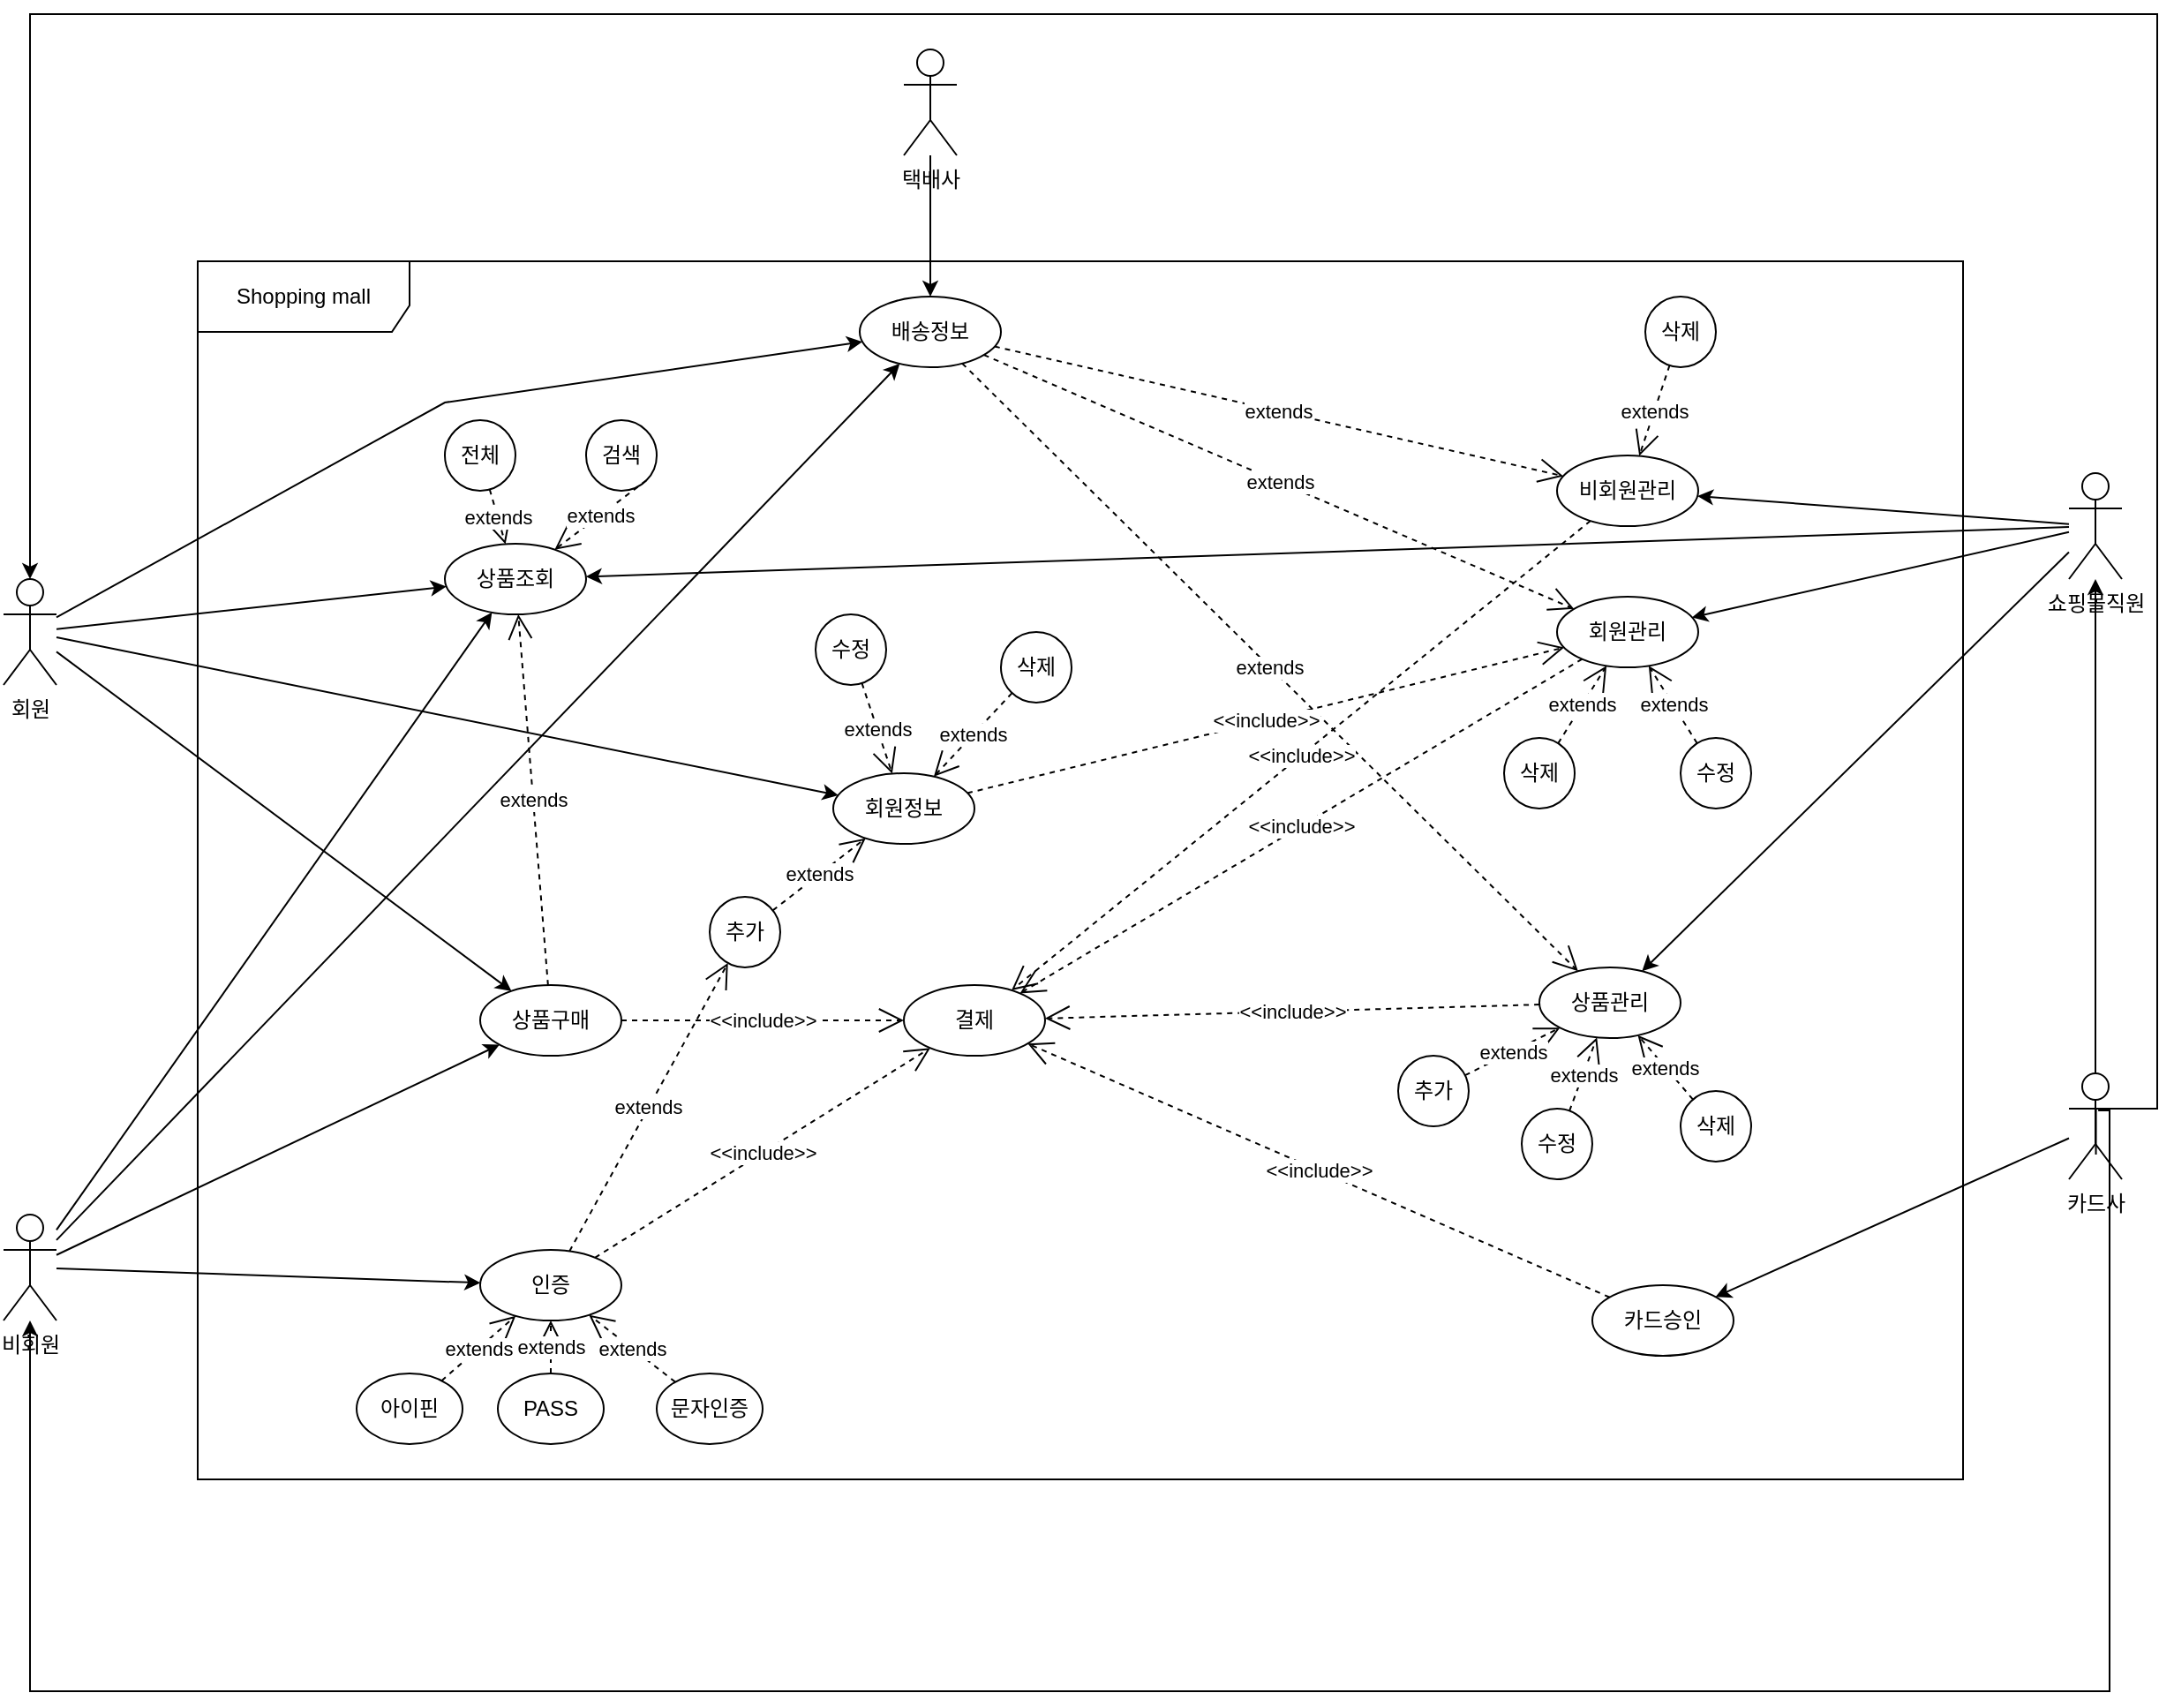 <mxfile version="20.5.3" type="device"><diagram id="Lf80H-D8KRPeW_UHFNYf" name="페이지-1"><mxGraphModel dx="1635" dy="866" grid="1" gridSize="10" guides="1" tooltips="1" connect="1" arrows="1" fold="1" page="1" pageScale="1" pageWidth="3300" pageHeight="4681" math="0" shadow="0"><root><mxCell id="0"/><mxCell id="1" parent="0"/><mxCell id="bWgFRr3RfkX0s6qy6lkw-1" value="Shopping mall" style="shape=umlFrame;whiteSpace=wrap;html=1;width=120;height=40;" vertex="1" parent="1"><mxGeometry x="720" y="680" width="1000" height="690" as="geometry"/></mxCell><mxCell id="bWgFRr3RfkX0s6qy6lkw-47" style="edgeStyle=none;rounded=0;orthogonalLoop=1;jettySize=auto;html=1;" edge="1" parent="1" source="bWgFRr3RfkX0s6qy6lkw-2" target="bWgFRr3RfkX0s6qy6lkw-31"><mxGeometry relative="1" as="geometry"/></mxCell><mxCell id="bWgFRr3RfkX0s6qy6lkw-59" style="edgeStyle=none;rounded=0;orthogonalLoop=1;jettySize=auto;html=1;" edge="1" parent="1" source="bWgFRr3RfkX0s6qy6lkw-2" target="bWgFRr3RfkX0s6qy6lkw-38"><mxGeometry relative="1" as="geometry"/></mxCell><mxCell id="bWgFRr3RfkX0s6qy6lkw-78" style="edgeStyle=none;rounded=0;orthogonalLoop=1;jettySize=auto;html=1;" edge="1" parent="1" source="bWgFRr3RfkX0s6qy6lkw-2" target="bWgFRr3RfkX0s6qy6lkw-77"><mxGeometry relative="1" as="geometry"/></mxCell><mxCell id="bWgFRr3RfkX0s6qy6lkw-113" style="edgeStyle=orthogonalEdgeStyle;rounded=0;orthogonalLoop=1;jettySize=auto;html=1;entryX=0.509;entryY=0.767;entryDx=0;entryDy=0;entryPerimeter=0;startArrow=classic;startFill=1;endArrow=none;endFill=0;" edge="1" parent="1" source="bWgFRr3RfkX0s6qy6lkw-2" target="bWgFRr3RfkX0s6qy6lkw-13"><mxGeometry relative="1" as="geometry"><Array as="points"><mxPoint x="625" y="540"/><mxPoint x="1830" y="540"/><mxPoint x="1830" y="1160"/><mxPoint x="1795" y="1160"/></Array></mxGeometry></mxCell><mxCell id="bWgFRr3RfkX0s6qy6lkw-116" style="rounded=0;orthogonalLoop=1;jettySize=auto;html=1;startArrow=none;startFill=0;endArrow=classic;endFill=1;" edge="1" parent="1" source="bWgFRr3RfkX0s6qy6lkw-2" target="bWgFRr3RfkX0s6qy6lkw-17"><mxGeometry relative="1" as="geometry"><Array as="points"><mxPoint x="860" y="760"/></Array></mxGeometry></mxCell><mxCell id="bWgFRr3RfkX0s6qy6lkw-2" value="회원" style="shape=umlActor;verticalLabelPosition=bottom;verticalAlign=top;html=1;" vertex="1" parent="1"><mxGeometry x="610" y="860" width="30" height="60" as="geometry"/></mxCell><mxCell id="bWgFRr3RfkX0s6qy6lkw-24" style="edgeStyle=none;rounded=0;orthogonalLoop=1;jettySize=auto;html=1;" edge="1" parent="1" source="bWgFRr3RfkX0s6qy6lkw-3" target="bWgFRr3RfkX0s6qy6lkw-21"><mxGeometry relative="1" as="geometry"/></mxCell><mxCell id="bWgFRr3RfkX0s6qy6lkw-46" style="edgeStyle=none;rounded=0;orthogonalLoop=1;jettySize=auto;html=1;" edge="1" parent="1" source="bWgFRr3RfkX0s6qy6lkw-3" target="bWgFRr3RfkX0s6qy6lkw-31"><mxGeometry relative="1" as="geometry"/></mxCell><mxCell id="bWgFRr3RfkX0s6qy6lkw-53" style="edgeStyle=none;rounded=0;orthogonalLoop=1;jettySize=auto;html=1;" edge="1" parent="1" source="bWgFRr3RfkX0s6qy6lkw-3" target="bWgFRr3RfkX0s6qy6lkw-38"><mxGeometry relative="1" as="geometry"/></mxCell><mxCell id="bWgFRr3RfkX0s6qy6lkw-109" style="edgeStyle=orthogonalEdgeStyle;rounded=0;orthogonalLoop=1;jettySize=auto;html=1;entryX=0.552;entryY=0.35;entryDx=0;entryDy=0;entryPerimeter=0;startArrow=classic;startFill=1;endArrow=none;endFill=0;" edge="1" parent="1" source="bWgFRr3RfkX0s6qy6lkw-3" target="bWgFRr3RfkX0s6qy6lkw-13"><mxGeometry relative="1" as="geometry"><Array as="points"><mxPoint x="625" y="1490"/><mxPoint x="1803" y="1490"/><mxPoint x="1803" y="1161"/></Array></mxGeometry></mxCell><mxCell id="bWgFRr3RfkX0s6qy6lkw-117" style="edgeStyle=none;rounded=0;orthogonalLoop=1;jettySize=auto;html=1;startArrow=none;startFill=0;endArrow=classic;endFill=1;" edge="1" parent="1" source="bWgFRr3RfkX0s6qy6lkw-3" target="bWgFRr3RfkX0s6qy6lkw-17"><mxGeometry relative="1" as="geometry"><Array as="points"/></mxGeometry></mxCell><mxCell id="bWgFRr3RfkX0s6qy6lkw-3" value="비회원" style="shape=umlActor;verticalLabelPosition=bottom;verticalAlign=top;html=1;" vertex="1" parent="1"><mxGeometry x="610" y="1220" width="30" height="60" as="geometry"/></mxCell><mxCell id="bWgFRr3RfkX0s6qy6lkw-5" value="회원관리" style="ellipse;whiteSpace=wrap;html=1;" vertex="1" parent="1"><mxGeometry x="1490" y="870" width="80" height="40" as="geometry"/></mxCell><mxCell id="bWgFRr3RfkX0s6qy6lkw-6" value="결제" style="ellipse;whiteSpace=wrap;html=1;" vertex="1" parent="1"><mxGeometry x="1120" y="1090" width="80" height="40" as="geometry"/></mxCell><mxCell id="bWgFRr3RfkX0s6qy6lkw-12" value="카드승인" style="ellipse;whiteSpace=wrap;html=1;" vertex="1" parent="1"><mxGeometry x="1510" y="1260" width="80" height="40" as="geometry"/></mxCell><mxCell id="bWgFRr3RfkX0s6qy6lkw-37" style="edgeStyle=none;rounded=0;orthogonalLoop=1;jettySize=auto;html=1;" edge="1" parent="1" source="bWgFRr3RfkX0s6qy6lkw-13" target="bWgFRr3RfkX0s6qy6lkw-12"><mxGeometry relative="1" as="geometry"/></mxCell><mxCell id="bWgFRr3RfkX0s6qy6lkw-107" style="edgeStyle=none;rounded=0;orthogonalLoop=1;jettySize=auto;html=1;" edge="1" parent="1" source="bWgFRr3RfkX0s6qy6lkw-13" target="bWgFRr3RfkX0s6qy6lkw-14"><mxGeometry relative="1" as="geometry"/></mxCell><mxCell id="bWgFRr3RfkX0s6qy6lkw-13" value="카드사" style="shape=umlActor;verticalLabelPosition=bottom;verticalAlign=top;html=1;" vertex="1" parent="1"><mxGeometry x="1780" y="1140" width="30" height="60" as="geometry"/></mxCell><mxCell id="bWgFRr3RfkX0s6qy6lkw-35" style="edgeStyle=none;rounded=0;orthogonalLoop=1;jettySize=auto;html=1;" edge="1" parent="1" source="bWgFRr3RfkX0s6qy6lkw-14" target="bWgFRr3RfkX0s6qy6lkw-5"><mxGeometry relative="1" as="geometry"/></mxCell><mxCell id="bWgFRr3RfkX0s6qy6lkw-36" style="edgeStyle=none;rounded=0;orthogonalLoop=1;jettySize=auto;html=1;" edge="1" parent="1" source="bWgFRr3RfkX0s6qy6lkw-14" target="bWgFRr3RfkX0s6qy6lkw-15"><mxGeometry relative="1" as="geometry"/></mxCell><mxCell id="bWgFRr3RfkX0s6qy6lkw-44" style="edgeStyle=none;rounded=0;orthogonalLoop=1;jettySize=auto;html=1;" edge="1" parent="1" source="bWgFRr3RfkX0s6qy6lkw-14" target="bWgFRr3RfkX0s6qy6lkw-31"><mxGeometry relative="1" as="geometry"/></mxCell><mxCell id="bWgFRr3RfkX0s6qy6lkw-61" style="edgeStyle=none;rounded=0;orthogonalLoop=1;jettySize=auto;html=1;" edge="1" parent="1" source="bWgFRr3RfkX0s6qy6lkw-14" target="bWgFRr3RfkX0s6qy6lkw-60"><mxGeometry relative="1" as="geometry"/></mxCell><mxCell id="bWgFRr3RfkX0s6qy6lkw-14" value="쇼핑몰직원" style="shape=umlActor;verticalLabelPosition=bottom;verticalAlign=top;html=1;" vertex="1" parent="1"><mxGeometry x="1780" y="800" width="30" height="60" as="geometry"/></mxCell><mxCell id="bWgFRr3RfkX0s6qy6lkw-15" value="상품관리" style="ellipse;whiteSpace=wrap;html=1;" vertex="1" parent="1"><mxGeometry x="1480" y="1080" width="80" height="40" as="geometry"/></mxCell><mxCell id="bWgFRr3RfkX0s6qy6lkw-17" value="배송정보" style="ellipse;whiteSpace=wrap;html=1;" vertex="1" parent="1"><mxGeometry x="1095" y="700" width="80" height="40" as="geometry"/></mxCell><mxCell id="bWgFRr3RfkX0s6qy6lkw-27" style="edgeStyle=none;rounded=0;orthogonalLoop=1;jettySize=auto;html=1;" edge="1" parent="1" source="bWgFRr3RfkX0s6qy6lkw-20" target="bWgFRr3RfkX0s6qy6lkw-17"><mxGeometry relative="1" as="geometry"/></mxCell><mxCell id="bWgFRr3RfkX0s6qy6lkw-20" value="택배사" style="shape=umlActor;verticalLabelPosition=bottom;verticalAlign=top;html=1;" vertex="1" parent="1"><mxGeometry x="1120" y="560" width="30" height="60" as="geometry"/></mxCell><mxCell id="bWgFRr3RfkX0s6qy6lkw-21" value="인증" style="ellipse;whiteSpace=wrap;html=1;" vertex="1" parent="1"><mxGeometry x="880" y="1240" width="80" height="40" as="geometry"/></mxCell><mxCell id="bWgFRr3RfkX0s6qy6lkw-31" value="상품조회" style="ellipse;whiteSpace=wrap;html=1;" vertex="1" parent="1"><mxGeometry x="860" y="840" width="80" height="40" as="geometry"/></mxCell><mxCell id="bWgFRr3RfkX0s6qy6lkw-38" value="상품구매" style="ellipse;whiteSpace=wrap;html=1;" vertex="1" parent="1"><mxGeometry x="880" y="1090" width="80" height="40" as="geometry"/></mxCell><mxCell id="bWgFRr3RfkX0s6qy6lkw-40" value="extends" style="endArrow=open;endSize=12;dashed=1;html=1;rounded=0;" edge="1" parent="1" source="bWgFRr3RfkX0s6qy6lkw-38" target="bWgFRr3RfkX0s6qy6lkw-31"><mxGeometry width="160" relative="1" as="geometry"><mxPoint x="1130" y="1150" as="sourcePoint"/><mxPoint x="1290" y="1150" as="targetPoint"/></mxGeometry></mxCell><mxCell id="bWgFRr3RfkX0s6qy6lkw-42" value="&amp;lt;&amp;lt;include&amp;gt;&amp;gt;" style="endArrow=open;endSize=12;dashed=1;html=1;rounded=0;" edge="1" parent="1" source="bWgFRr3RfkX0s6qy6lkw-38" target="bWgFRr3RfkX0s6qy6lkw-6"><mxGeometry width="160" relative="1" as="geometry"><mxPoint x="1130" y="1150" as="sourcePoint"/><mxPoint x="1290" y="1150" as="targetPoint"/></mxGeometry></mxCell><mxCell id="bWgFRr3RfkX0s6qy6lkw-45" value="&amp;lt;&amp;lt;include&amp;gt;&amp;gt;" style="endArrow=open;endSize=12;dashed=1;html=1;rounded=0;" edge="1" parent="1" source="bWgFRr3RfkX0s6qy6lkw-5" target="bWgFRr3RfkX0s6qy6lkw-6"><mxGeometry width="160" relative="1" as="geometry"><mxPoint x="1130" y="1150" as="sourcePoint"/><mxPoint x="1290" y="1150" as="targetPoint"/></mxGeometry></mxCell><mxCell id="bWgFRr3RfkX0s6qy6lkw-54" value="&amp;lt;&amp;lt;include&amp;gt;&amp;gt;" style="endArrow=open;endSize=12;dashed=1;html=1;rounded=0;" edge="1" parent="1" source="bWgFRr3RfkX0s6qy6lkw-21" target="bWgFRr3RfkX0s6qy6lkw-6"><mxGeometry width="160" relative="1" as="geometry"><mxPoint x="1130" y="1150" as="sourcePoint"/><mxPoint x="1290" y="1150" as="targetPoint"/></mxGeometry></mxCell><mxCell id="bWgFRr3RfkX0s6qy6lkw-55" value="&amp;lt;&amp;lt;include&amp;gt;&amp;gt;" style="endArrow=open;endSize=12;dashed=1;html=1;rounded=0;" edge="1" parent="1" source="bWgFRr3RfkX0s6qy6lkw-15" target="bWgFRr3RfkX0s6qy6lkw-6"><mxGeometry width="160" relative="1" as="geometry"><mxPoint x="1130" y="1150" as="sourcePoint"/><mxPoint x="1290" y="1150" as="targetPoint"/></mxGeometry></mxCell><mxCell id="bWgFRr3RfkX0s6qy6lkw-56" value="&amp;lt;&amp;lt;include&amp;gt;&amp;gt;" style="endArrow=open;endSize=12;dashed=1;html=1;rounded=0;" edge="1" parent="1" source="bWgFRr3RfkX0s6qy6lkw-12" target="bWgFRr3RfkX0s6qy6lkw-6"><mxGeometry width="160" relative="1" as="geometry"><mxPoint x="1130" y="1150" as="sourcePoint"/><mxPoint x="1290" y="1150" as="targetPoint"/></mxGeometry></mxCell><mxCell id="bWgFRr3RfkX0s6qy6lkw-57" value="extends" style="endArrow=open;endSize=12;dashed=1;html=1;rounded=0;" edge="1" parent="1" source="bWgFRr3RfkX0s6qy6lkw-17" target="bWgFRr3RfkX0s6qy6lkw-5"><mxGeometry width="160" relative="1" as="geometry"><mxPoint x="1130" y="970" as="sourcePoint"/><mxPoint x="1290" y="970" as="targetPoint"/></mxGeometry></mxCell><mxCell id="bWgFRr3RfkX0s6qy6lkw-58" value="extends" style="endArrow=open;endSize=12;dashed=1;html=1;rounded=0;" edge="1" parent="1" source="bWgFRr3RfkX0s6qy6lkw-17" target="bWgFRr3RfkX0s6qy6lkw-15"><mxGeometry width="160" relative="1" as="geometry"><mxPoint x="1130" y="970" as="sourcePoint"/><mxPoint x="1290" y="970" as="targetPoint"/></mxGeometry></mxCell><mxCell id="bWgFRr3RfkX0s6qy6lkw-60" value="비회원관리" style="ellipse;whiteSpace=wrap;html=1;" vertex="1" parent="1"><mxGeometry x="1490" y="790" width="80" height="40" as="geometry"/></mxCell><mxCell id="bWgFRr3RfkX0s6qy6lkw-62" value="extends" style="endArrow=open;endSize=12;dashed=1;html=1;rounded=0;" edge="1" parent="1" source="bWgFRr3RfkX0s6qy6lkw-17" target="bWgFRr3RfkX0s6qy6lkw-60"><mxGeometry width="160" relative="1" as="geometry"><mxPoint x="1130" y="1090" as="sourcePoint"/><mxPoint x="1290" y="1090" as="targetPoint"/></mxGeometry></mxCell><mxCell id="bWgFRr3RfkX0s6qy6lkw-63" value="&amp;lt;&amp;lt;include&amp;gt;&amp;gt;" style="endArrow=open;endSize=12;dashed=1;html=1;rounded=0;" edge="1" parent="1" source="bWgFRr3RfkX0s6qy6lkw-60" target="bWgFRr3RfkX0s6qy6lkw-6"><mxGeometry width="160" relative="1" as="geometry"><mxPoint x="1130" y="1090" as="sourcePoint"/><mxPoint x="1290" y="1090" as="targetPoint"/></mxGeometry></mxCell><mxCell id="bWgFRr3RfkX0s6qy6lkw-67" value="전체" style="ellipse;whiteSpace=wrap;html=1;" vertex="1" parent="1"><mxGeometry x="860" y="770" width="40" height="40" as="geometry"/></mxCell><mxCell id="bWgFRr3RfkX0s6qy6lkw-69" value="검색" style="ellipse;whiteSpace=wrap;html=1;" vertex="1" parent="1"><mxGeometry x="940" y="770" width="40" height="40" as="geometry"/></mxCell><mxCell id="bWgFRr3RfkX0s6qy6lkw-75" value="extends" style="endArrow=open;endSize=12;dashed=1;html=1;rounded=0;" edge="1" parent="1" source="bWgFRr3RfkX0s6qy6lkw-67" target="bWgFRr3RfkX0s6qy6lkw-31"><mxGeometry width="160" relative="1" as="geometry"><mxPoint x="1010" y="950" as="sourcePoint"/><mxPoint x="1100" y="978" as="targetPoint"/></mxGeometry></mxCell><mxCell id="bWgFRr3RfkX0s6qy6lkw-76" value="extends" style="endArrow=open;endSize=12;dashed=1;html=1;rounded=0;exitX=1;exitY=1;exitDx=0;exitDy=0;" edge="1" parent="1" source="bWgFRr3RfkX0s6qy6lkw-69" target="bWgFRr3RfkX0s6qy6lkw-31"><mxGeometry width="160" relative="1" as="geometry"><mxPoint x="1120" y="930" as="sourcePoint"/><mxPoint x="1280" y="930" as="targetPoint"/></mxGeometry></mxCell><mxCell id="bWgFRr3RfkX0s6qy6lkw-77" value="회원정보" style="ellipse;whiteSpace=wrap;html=1;" vertex="1" parent="1"><mxGeometry x="1080" y="970" width="80" height="40" as="geometry"/></mxCell><mxCell id="bWgFRr3RfkX0s6qy6lkw-79" value="&amp;lt;&amp;lt;include&amp;gt;&amp;gt;" style="endArrow=open;endSize=12;dashed=1;html=1;rounded=0;" edge="1" parent="1" source="bWgFRr3RfkX0s6qy6lkw-77" target="bWgFRr3RfkX0s6qy6lkw-5"><mxGeometry width="160" relative="1" as="geometry"><mxPoint x="1120" y="1040" as="sourcePoint"/><mxPoint x="1280" y="1040" as="targetPoint"/></mxGeometry></mxCell><mxCell id="bWgFRr3RfkX0s6qy6lkw-80" value="수정" style="ellipse;whiteSpace=wrap;html=1;" vertex="1" parent="1"><mxGeometry x="1070" y="880" width="40" height="40" as="geometry"/></mxCell><mxCell id="bWgFRr3RfkX0s6qy6lkw-81" value="삭제" style="ellipse;whiteSpace=wrap;html=1;" vertex="1" parent="1"><mxGeometry x="1175" y="890" width="40" height="40" as="geometry"/></mxCell><mxCell id="bWgFRr3RfkX0s6qy6lkw-82" value="extends" style="endArrow=open;endSize=12;dashed=1;html=1;rounded=0;" edge="1" parent="1" source="bWgFRr3RfkX0s6qy6lkw-80" target="bWgFRr3RfkX0s6qy6lkw-77"><mxGeometry width="160" relative="1" as="geometry"><mxPoint x="1120" y="1040" as="sourcePoint"/><mxPoint x="1280" y="1040" as="targetPoint"/></mxGeometry></mxCell><mxCell id="bWgFRr3RfkX0s6qy6lkw-83" value="extends" style="endArrow=open;endSize=12;dashed=1;html=1;rounded=0;" edge="1" parent="1" source="bWgFRr3RfkX0s6qy6lkw-81" target="bWgFRr3RfkX0s6qy6lkw-77"><mxGeometry width="160" relative="1" as="geometry"><mxPoint x="1120" y="1040" as="sourcePoint"/><mxPoint x="1280" y="1040" as="targetPoint"/></mxGeometry></mxCell><mxCell id="bWgFRr3RfkX0s6qy6lkw-84" value="추가" style="ellipse;whiteSpace=wrap;html=1;" vertex="1" parent="1"><mxGeometry x="1010" y="1040" width="40" height="40" as="geometry"/></mxCell><mxCell id="bWgFRr3RfkX0s6qy6lkw-85" value="extends" style="endArrow=open;endSize=12;dashed=1;html=1;rounded=0;" edge="1" parent="1" source="bWgFRr3RfkX0s6qy6lkw-84" target="bWgFRr3RfkX0s6qy6lkw-77"><mxGeometry width="160" relative="1" as="geometry"><mxPoint x="1120" y="1040" as="sourcePoint"/><mxPoint x="1280" y="1040" as="targetPoint"/></mxGeometry></mxCell><mxCell id="bWgFRr3RfkX0s6qy6lkw-88" value="삭제" style="ellipse;whiteSpace=wrap;html=1;" vertex="1" parent="1"><mxGeometry x="1460" y="950" width="40" height="40" as="geometry"/></mxCell><mxCell id="bWgFRr3RfkX0s6qy6lkw-89" value="수정" style="ellipse;whiteSpace=wrap;html=1;" vertex="1" parent="1"><mxGeometry x="1560" y="950" width="40" height="40" as="geometry"/></mxCell><mxCell id="bWgFRr3RfkX0s6qy6lkw-90" value="extends" style="endArrow=open;endSize=12;dashed=1;html=1;rounded=0;" edge="1" parent="1" source="bWgFRr3RfkX0s6qy6lkw-88" target="bWgFRr3RfkX0s6qy6lkw-5"><mxGeometry width="160" relative="1" as="geometry"><mxPoint x="1120" y="1040" as="sourcePoint"/><mxPoint x="1280" y="1040" as="targetPoint"/></mxGeometry></mxCell><mxCell id="bWgFRr3RfkX0s6qy6lkw-91" value="extends" style="endArrow=open;endSize=12;dashed=1;html=1;rounded=0;" edge="1" parent="1" source="bWgFRr3RfkX0s6qy6lkw-89" target="bWgFRr3RfkX0s6qy6lkw-5"><mxGeometry width="160" relative="1" as="geometry"><mxPoint x="1120" y="1040" as="sourcePoint"/><mxPoint x="1280" y="1040" as="targetPoint"/></mxGeometry></mxCell><mxCell id="bWgFRr3RfkX0s6qy6lkw-92" value="삭제" style="ellipse;whiteSpace=wrap;html=1;" vertex="1" parent="1"><mxGeometry x="1540" y="700" width="40" height="40" as="geometry"/></mxCell><mxCell id="bWgFRr3RfkX0s6qy6lkw-93" value="extends" style="endArrow=open;endSize=12;dashed=1;html=1;rounded=0;" edge="1" parent="1" source="bWgFRr3RfkX0s6qy6lkw-92" target="bWgFRr3RfkX0s6qy6lkw-60"><mxGeometry width="160" relative="1" as="geometry"><mxPoint x="1120" y="1040" as="sourcePoint"/><mxPoint x="1280" y="1040" as="targetPoint"/></mxGeometry></mxCell><mxCell id="bWgFRr3RfkX0s6qy6lkw-94" value="아이핀" style="ellipse;whiteSpace=wrap;html=1;" vertex="1" parent="1"><mxGeometry x="810" y="1310" width="60" height="40" as="geometry"/></mxCell><mxCell id="bWgFRr3RfkX0s6qy6lkw-95" value="PASS" style="ellipse;whiteSpace=wrap;html=1;" vertex="1" parent="1"><mxGeometry x="890" y="1310" width="60" height="40" as="geometry"/></mxCell><mxCell id="bWgFRr3RfkX0s6qy6lkw-96" value="문자인증" style="ellipse;whiteSpace=wrap;html=1;" vertex="1" parent="1"><mxGeometry x="980" y="1310" width="60" height="40" as="geometry"/></mxCell><mxCell id="bWgFRr3RfkX0s6qy6lkw-97" value="extends" style="endArrow=open;endSize=12;dashed=1;html=1;rounded=0;" edge="1" parent="1" source="bWgFRr3RfkX0s6qy6lkw-94" target="bWgFRr3RfkX0s6qy6lkw-21"><mxGeometry width="160" relative="1" as="geometry"><mxPoint x="1120" y="1040" as="sourcePoint"/><mxPoint x="1280" y="1040" as="targetPoint"/></mxGeometry></mxCell><mxCell id="bWgFRr3RfkX0s6qy6lkw-98" value="extends" style="endArrow=open;endSize=12;dashed=1;html=1;rounded=0;" edge="1" parent="1" source="bWgFRr3RfkX0s6qy6lkw-95" target="bWgFRr3RfkX0s6qy6lkw-21"><mxGeometry width="160" relative="1" as="geometry"><mxPoint x="892.774" y="1321.904" as="sourcePoint"/><mxPoint x="916.547" y="1288.835" as="targetPoint"/></mxGeometry></mxCell><mxCell id="bWgFRr3RfkX0s6qy6lkw-99" value="extends" style="endArrow=open;endSize=12;dashed=1;html=1;rounded=0;" edge="1" parent="1" source="bWgFRr3RfkX0s6qy6lkw-96" target="bWgFRr3RfkX0s6qy6lkw-21"><mxGeometry width="160" relative="1" as="geometry"><mxPoint x="902.774" y="1331.904" as="sourcePoint"/><mxPoint x="926.547" y="1298.835" as="targetPoint"/></mxGeometry></mxCell><mxCell id="bWgFRr3RfkX0s6qy6lkw-100" value="extends" style="endArrow=open;endSize=12;dashed=1;html=1;rounded=0;" edge="1" parent="1" source="bWgFRr3RfkX0s6qy6lkw-21" target="bWgFRr3RfkX0s6qy6lkw-84"><mxGeometry width="160" relative="1" as="geometry"><mxPoint x="900.002" y="1230.473" as="sourcePoint"/><mxPoint x="836.433" y="1189.996" as="targetPoint"/></mxGeometry></mxCell><mxCell id="bWgFRr3RfkX0s6qy6lkw-101" value="수정" style="ellipse;whiteSpace=wrap;html=1;" vertex="1" parent="1"><mxGeometry x="1470" y="1160" width="40" height="40" as="geometry"/></mxCell><mxCell id="bWgFRr3RfkX0s6qy6lkw-102" value="삭제" style="ellipse;whiteSpace=wrap;html=1;" vertex="1" parent="1"><mxGeometry x="1560" y="1150" width="40" height="40" as="geometry"/></mxCell><mxCell id="bWgFRr3RfkX0s6qy6lkw-103" value="추가" style="ellipse;whiteSpace=wrap;html=1;" vertex="1" parent="1"><mxGeometry x="1400" y="1130" width="40" height="40" as="geometry"/></mxCell><mxCell id="bWgFRr3RfkX0s6qy6lkw-104" value="extends" style="endArrow=open;endSize=12;dashed=1;html=1;rounded=0;entryX=0;entryY=1;entryDx=0;entryDy=0;" edge="1" parent="1" source="bWgFRr3RfkX0s6qy6lkw-103" target="bWgFRr3RfkX0s6qy6lkw-15"><mxGeometry width="160" relative="1" as="geometry"><mxPoint x="1313.572" y="1240.473" as="sourcePoint"/><mxPoint x="1250.003" y="1199.996" as="targetPoint"/></mxGeometry></mxCell><mxCell id="bWgFRr3RfkX0s6qy6lkw-105" value="extends" style="endArrow=open;endSize=12;dashed=1;html=1;rounded=0;" edge="1" parent="1" source="bWgFRr3RfkX0s6qy6lkw-101" target="bWgFRr3RfkX0s6qy6lkw-15"><mxGeometry width="160" relative="1" as="geometry"><mxPoint x="1447.939" y="1151.157" as="sourcePoint"/><mxPoint x="1501.716" y="1124.142" as="targetPoint"/></mxGeometry></mxCell><mxCell id="bWgFRr3RfkX0s6qy6lkw-106" value="extends" style="endArrow=open;endSize=12;dashed=1;html=1;rounded=0;" edge="1" parent="1" source="bWgFRr3RfkX0s6qy6lkw-102" target="bWgFRr3RfkX0s6qy6lkw-15"><mxGeometry width="160" relative="1" as="geometry"><mxPoint x="1457.939" y="1161.157" as="sourcePoint"/><mxPoint x="1511.716" y="1134.142" as="targetPoint"/></mxGeometry></mxCell></root></mxGraphModel></diagram></mxfile>